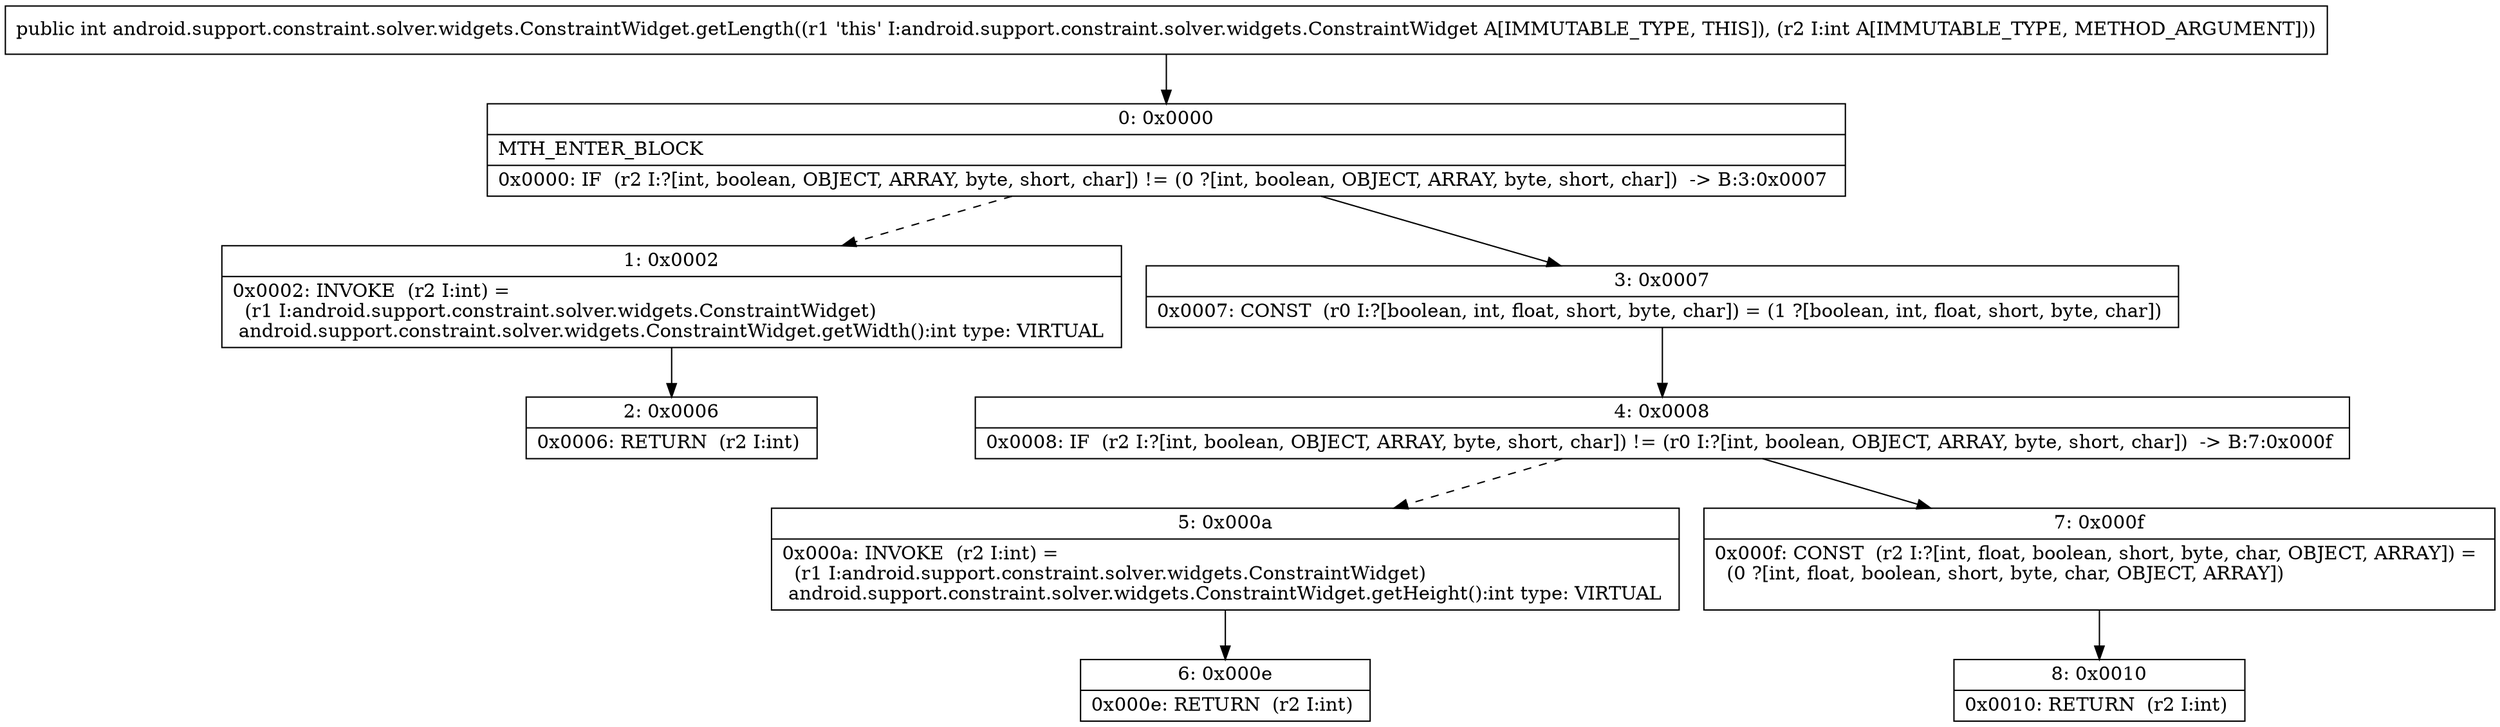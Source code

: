 digraph "CFG forandroid.support.constraint.solver.widgets.ConstraintWidget.getLength(I)I" {
Node_0 [shape=record,label="{0\:\ 0x0000|MTH_ENTER_BLOCK\l|0x0000: IF  (r2 I:?[int, boolean, OBJECT, ARRAY, byte, short, char]) != (0 ?[int, boolean, OBJECT, ARRAY, byte, short, char])  \-\> B:3:0x0007 \l}"];
Node_1 [shape=record,label="{1\:\ 0x0002|0x0002: INVOKE  (r2 I:int) = \l  (r1 I:android.support.constraint.solver.widgets.ConstraintWidget)\l android.support.constraint.solver.widgets.ConstraintWidget.getWidth():int type: VIRTUAL \l}"];
Node_2 [shape=record,label="{2\:\ 0x0006|0x0006: RETURN  (r2 I:int) \l}"];
Node_3 [shape=record,label="{3\:\ 0x0007|0x0007: CONST  (r0 I:?[boolean, int, float, short, byte, char]) = (1 ?[boolean, int, float, short, byte, char]) \l}"];
Node_4 [shape=record,label="{4\:\ 0x0008|0x0008: IF  (r2 I:?[int, boolean, OBJECT, ARRAY, byte, short, char]) != (r0 I:?[int, boolean, OBJECT, ARRAY, byte, short, char])  \-\> B:7:0x000f \l}"];
Node_5 [shape=record,label="{5\:\ 0x000a|0x000a: INVOKE  (r2 I:int) = \l  (r1 I:android.support.constraint.solver.widgets.ConstraintWidget)\l android.support.constraint.solver.widgets.ConstraintWidget.getHeight():int type: VIRTUAL \l}"];
Node_6 [shape=record,label="{6\:\ 0x000e|0x000e: RETURN  (r2 I:int) \l}"];
Node_7 [shape=record,label="{7\:\ 0x000f|0x000f: CONST  (r2 I:?[int, float, boolean, short, byte, char, OBJECT, ARRAY]) = \l  (0 ?[int, float, boolean, short, byte, char, OBJECT, ARRAY])\l \l}"];
Node_8 [shape=record,label="{8\:\ 0x0010|0x0010: RETURN  (r2 I:int) \l}"];
MethodNode[shape=record,label="{public int android.support.constraint.solver.widgets.ConstraintWidget.getLength((r1 'this' I:android.support.constraint.solver.widgets.ConstraintWidget A[IMMUTABLE_TYPE, THIS]), (r2 I:int A[IMMUTABLE_TYPE, METHOD_ARGUMENT])) }"];
MethodNode -> Node_0;
Node_0 -> Node_1[style=dashed];
Node_0 -> Node_3;
Node_1 -> Node_2;
Node_3 -> Node_4;
Node_4 -> Node_5[style=dashed];
Node_4 -> Node_7;
Node_5 -> Node_6;
Node_7 -> Node_8;
}

